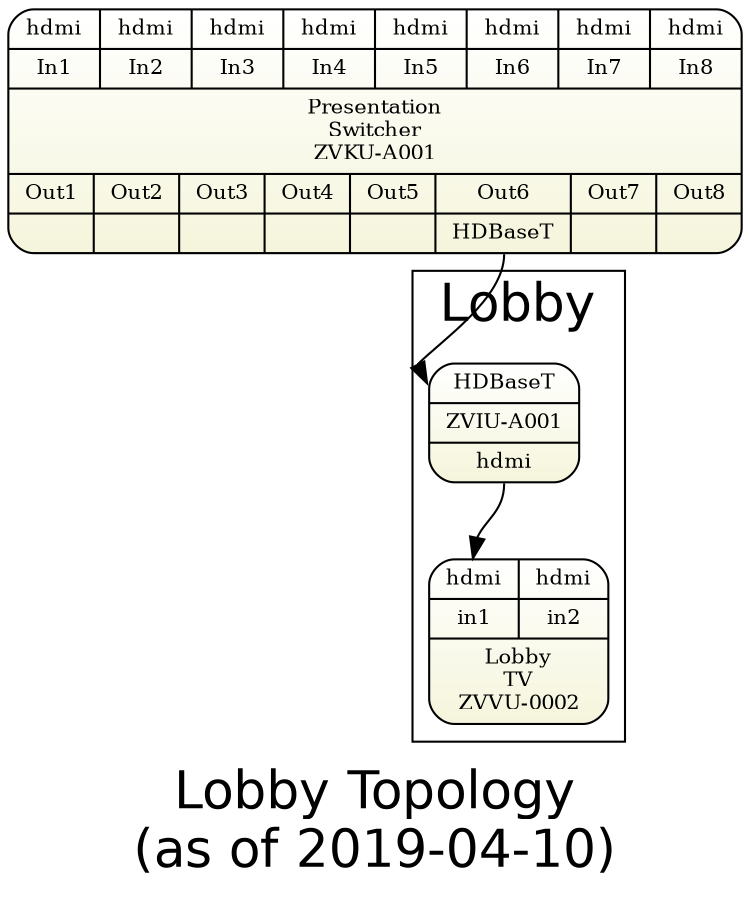 digraph lobby { 
graph [overlap = true, fontsize = 25, rankdir=TB
      label="Lobby Topology\n(as of 2019-04-10)",
      fontname = Helvetica]
 
node [shape=Mrecord, style=filled , fillcolor="white:beige" ,fontsize = 10, 
      gradientangle=270]
pswitch [label="{
  {{<i1>hdmi|In1}|{<i2>hdmi|In2}|{<i3>hdmi|In3}|{<i4>hdmi|In4}|{<i5>hdmi|In5}|{<i6>hdmi|In6}|{<i7>hdmi|In7}|{<i8>hdmi|In8}}
  |{Presentation\nSwitcher\nZVKU-A001}|
  {{Out1|<o1>}|{Out2|<o2>}|{Out3|<o3>}|{Out4|<o4>}|{Out5|<o5>}|{Out6|<o6>HDBaseT}|{Out7|<o7>}|{Out8|<o8>}}  
  }"]
  
node [  tooltip="" ]

subgraph cluster_lobby { label="Lobby" 
  c62hdmi1   [label="{<i>HDBaseT|ZVIU-A001|<o>hdmi}", tooltip="In lobby"]
  lobbytv  [label="{ {{<i1>hdmi|in1} | {<i2>hdmi|in2}}|Lobby\nTV\nZVVU-0002}"]
}

pswitch:o6 -> c62hdmi1:i
c62hdmi1:o -> lobbytv:i1
}